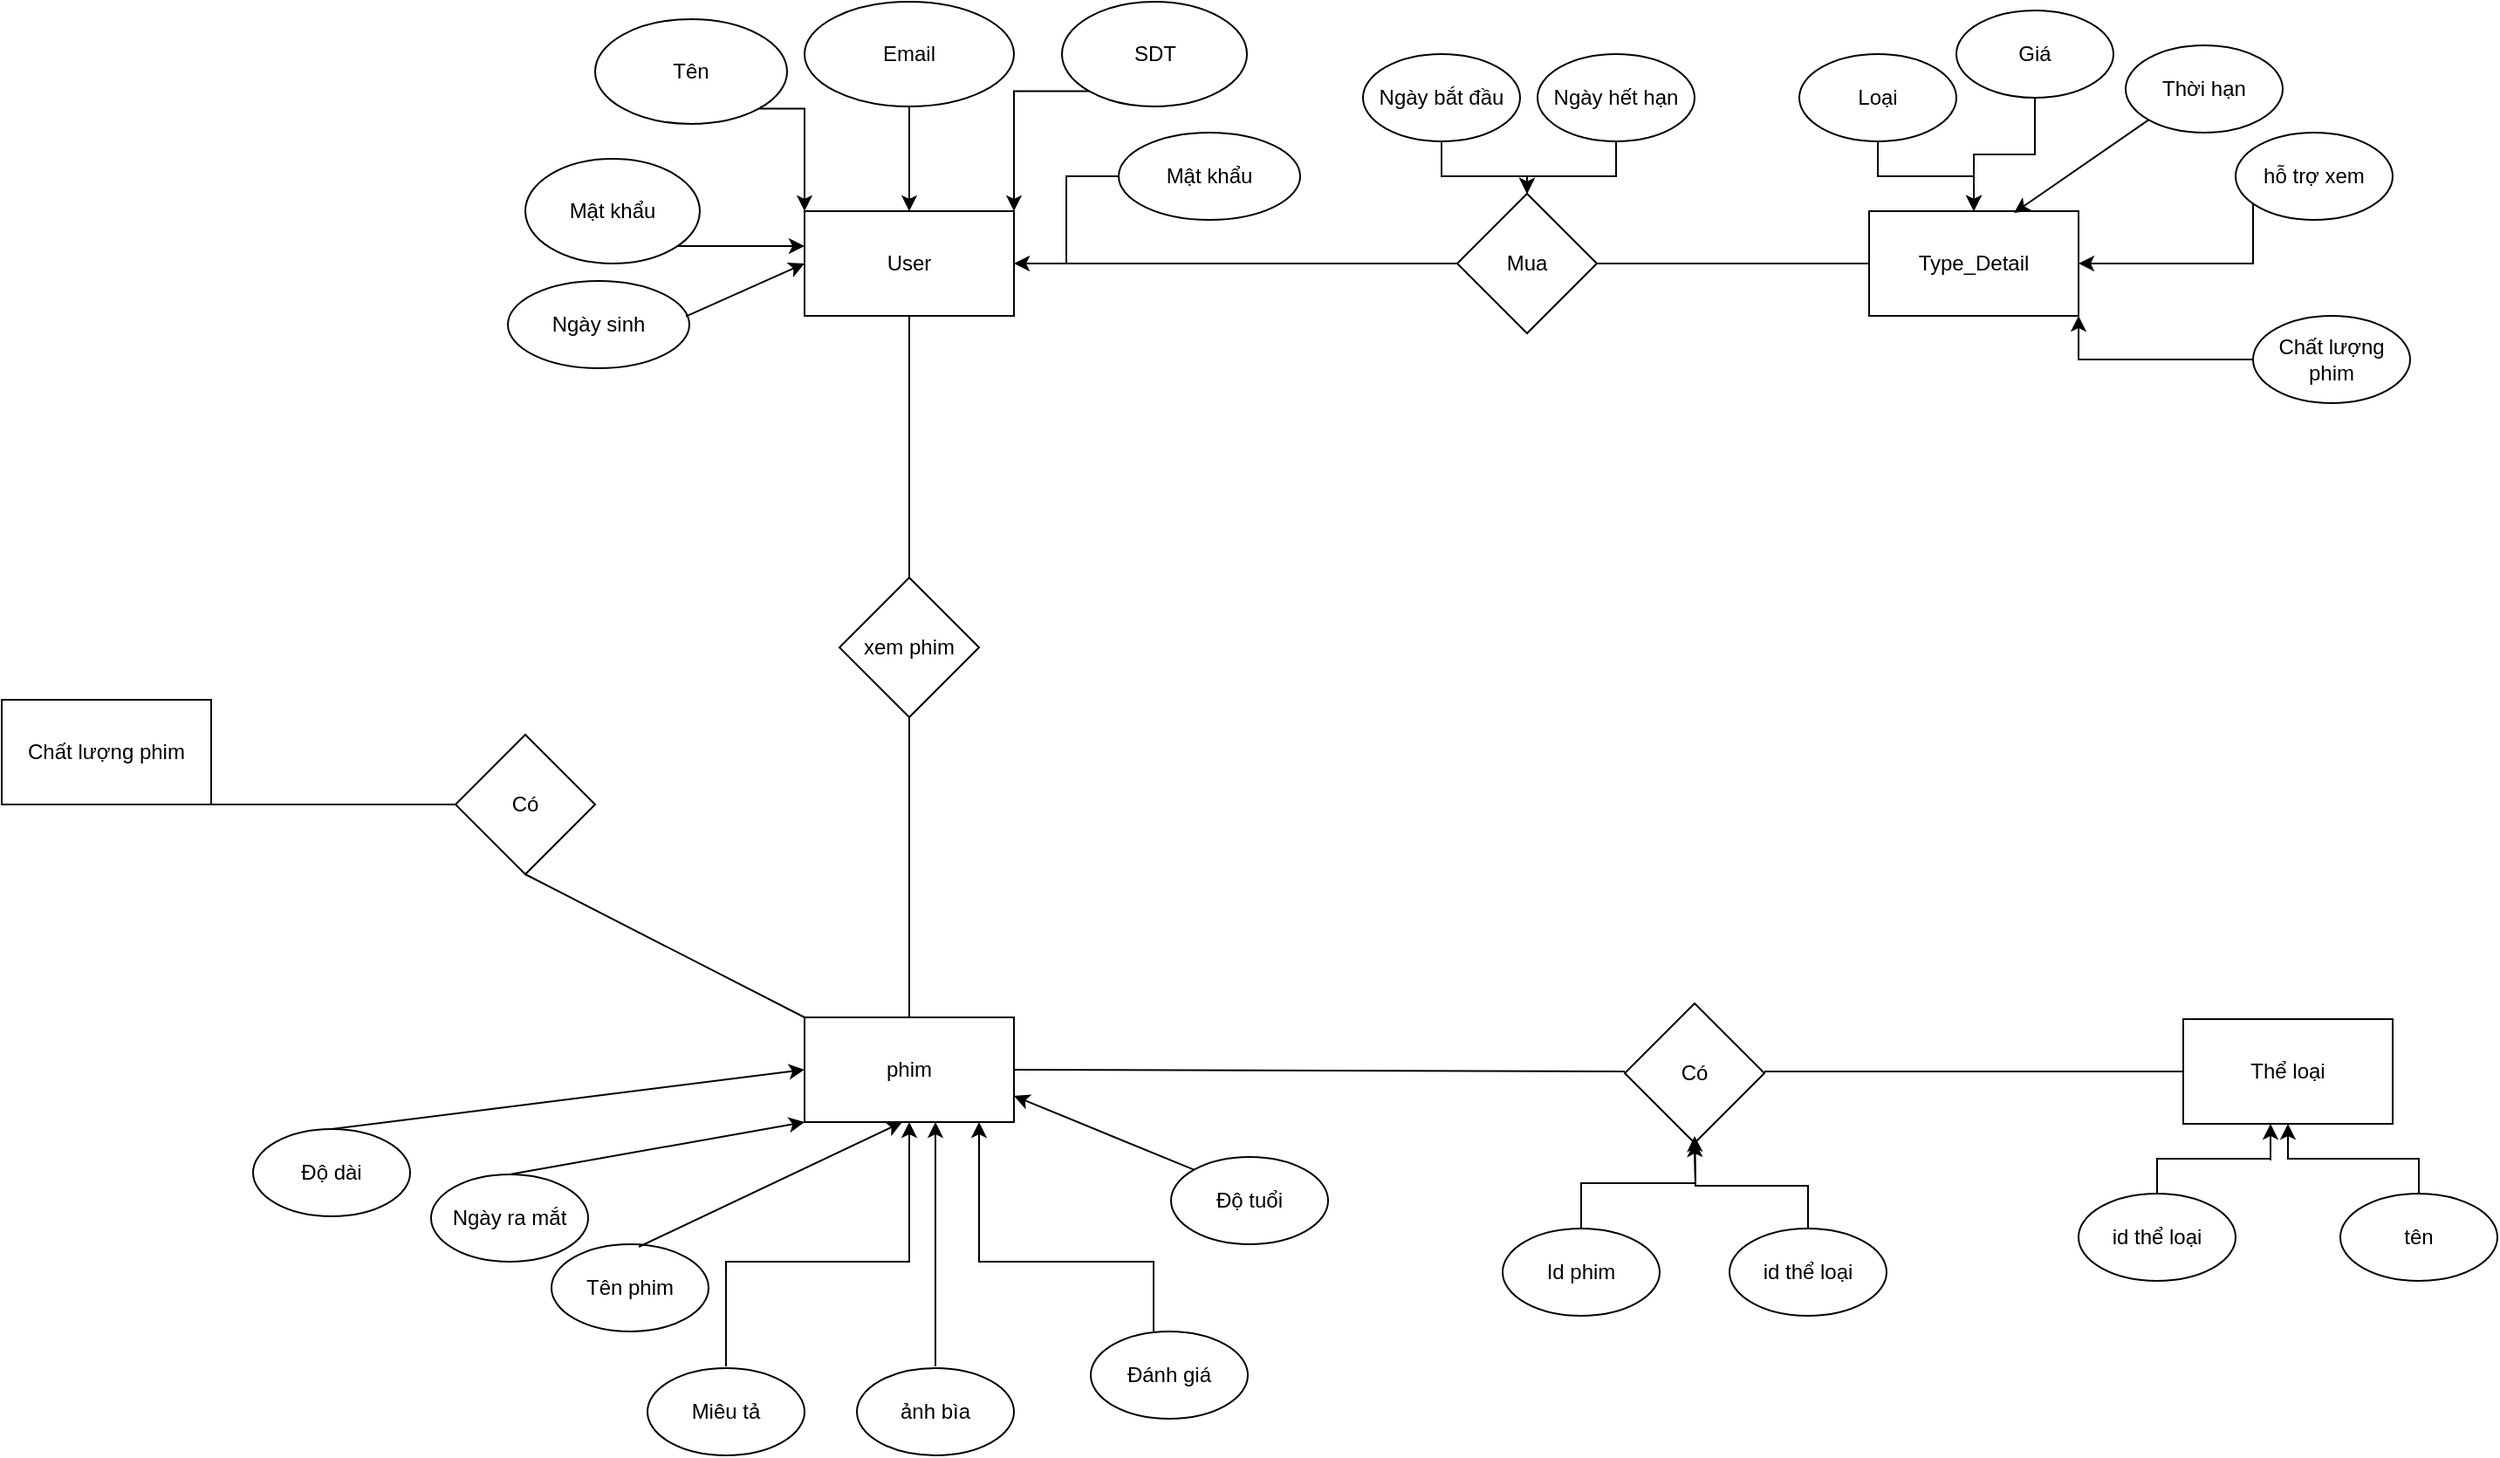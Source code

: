 <mxfile version="21.3.7" type="github">
  <diagram name="Trang-1" id="cnOSumTbthVu8hze1_SV">
    <mxGraphModel dx="2203" dy="664" grid="1" gridSize="10" guides="1" tooltips="1" connect="1" arrows="1" fold="1" page="1" pageScale="1" pageWidth="827" pageHeight="1169" math="0" shadow="0">
      <root>
        <mxCell id="0" />
        <mxCell id="1" parent="0" />
        <mxCell id="IhOkM0QZsy-EgQr038lC-6" value="User" style="rounded=0;whiteSpace=wrap;html=1;" parent="1" vertex="1">
          <mxGeometry x="160" y="130" width="120" height="60" as="geometry" />
        </mxCell>
        <mxCell id="0aDd8CedD71GwJp79W3B-3" style="edgeStyle=orthogonalEdgeStyle;rounded=0;orthogonalLoop=1;jettySize=auto;html=1;exitX=1;exitY=1;exitDx=0;exitDy=0;entryX=0;entryY=0;entryDx=0;entryDy=0;" edge="1" parent="1" source="IhOkM0QZsy-EgQr038lC-8" target="IhOkM0QZsy-EgQr038lC-6">
          <mxGeometry relative="1" as="geometry">
            <Array as="points">
              <mxPoint x="160" y="71" />
            </Array>
          </mxGeometry>
        </mxCell>
        <mxCell id="IhOkM0QZsy-EgQr038lC-8" value="Tên" style="ellipse;whiteSpace=wrap;html=1;" parent="1" vertex="1">
          <mxGeometry x="40" y="20" width="110" height="60" as="geometry" />
        </mxCell>
        <mxCell id="0aDd8CedD71GwJp79W3B-4" style="edgeStyle=orthogonalEdgeStyle;rounded=0;orthogonalLoop=1;jettySize=auto;html=1;exitX=0.5;exitY=1;exitDx=0;exitDy=0;entryX=0.5;entryY=0;entryDx=0;entryDy=0;" edge="1" parent="1" source="IhOkM0QZsy-EgQr038lC-9" target="IhOkM0QZsy-EgQr038lC-6">
          <mxGeometry relative="1" as="geometry">
            <Array as="points">
              <mxPoint x="220" y="60" />
            </Array>
          </mxGeometry>
        </mxCell>
        <mxCell id="IhOkM0QZsy-EgQr038lC-9" value="Email" style="ellipse;whiteSpace=wrap;html=1;" parent="1" vertex="1">
          <mxGeometry x="160" y="10" width="120" height="60" as="geometry" />
        </mxCell>
        <mxCell id="0aDd8CedD71GwJp79W3B-8" style="edgeStyle=orthogonalEdgeStyle;rounded=0;orthogonalLoop=1;jettySize=auto;html=1;exitX=0;exitY=1;exitDx=0;exitDy=0;entryX=1;entryY=0;entryDx=0;entryDy=0;" edge="1" parent="1" source="IhOkM0QZsy-EgQr038lC-10" target="IhOkM0QZsy-EgQr038lC-6">
          <mxGeometry relative="1" as="geometry" />
        </mxCell>
        <mxCell id="IhOkM0QZsy-EgQr038lC-10" value="SDT" style="ellipse;whiteSpace=wrap;html=1;" parent="1" vertex="1">
          <mxGeometry x="307.5" y="10" width="106" height="60" as="geometry" />
        </mxCell>
        <mxCell id="0aDd8CedD71GwJp79W3B-2" value="" style="edgeStyle=orthogonalEdgeStyle;rounded=0;orthogonalLoop=1;jettySize=auto;html=1;" edge="1" parent="1" source="IhOkM0QZsy-EgQr038lC-11" target="IhOkM0QZsy-EgQr038lC-6">
          <mxGeometry relative="1" as="geometry">
            <Array as="points">
              <mxPoint x="140" y="150" />
              <mxPoint x="140" y="150" />
            </Array>
          </mxGeometry>
        </mxCell>
        <mxCell id="IhOkM0QZsy-EgQr038lC-11" value="Mật khẩu" style="ellipse;whiteSpace=wrap;html=1;" parent="1" vertex="1">
          <mxGeometry y="100" width="100" height="60" as="geometry" />
        </mxCell>
        <mxCell id="0aDd8CedD71GwJp79W3B-9" style="edgeStyle=orthogonalEdgeStyle;rounded=0;orthogonalLoop=1;jettySize=auto;html=1;exitX=0;exitY=0.5;exitDx=0;exitDy=0;entryX=1;entryY=0.5;entryDx=0;entryDy=0;" edge="1" parent="1" source="IhOkM0QZsy-EgQr038lC-12" target="IhOkM0QZsy-EgQr038lC-6">
          <mxGeometry relative="1" as="geometry" />
        </mxCell>
        <mxCell id="IhOkM0QZsy-EgQr038lC-12" value="Mật khẩu" style="ellipse;whiteSpace=wrap;html=1;" parent="1" vertex="1">
          <mxGeometry x="340" y="85" width="104" height="50" as="geometry" />
        </mxCell>
        <mxCell id="IhOkM0QZsy-EgQr038lC-13" value="Ngày sinh" style="ellipse;whiteSpace=wrap;html=1;" parent="1" vertex="1">
          <mxGeometry x="-10" y="170" width="104" height="50" as="geometry" />
        </mxCell>
        <mxCell id="IhOkM0QZsy-EgQr038lC-14" value="" style="endArrow=classic;html=1;rounded=0;entryX=0;entryY=0.5;entryDx=0;entryDy=0;exitX=0.981;exitY=0.407;exitDx=0;exitDy=0;exitPerimeter=0;" parent="1" source="IhOkM0QZsy-EgQr038lC-13" target="IhOkM0QZsy-EgQr038lC-6" edge="1">
          <mxGeometry width="50" height="50" relative="1" as="geometry">
            <mxPoint x="110" y="180" as="sourcePoint" />
            <mxPoint x="150" y="130" as="targetPoint" />
          </mxGeometry>
        </mxCell>
        <mxCell id="0aDd8CedD71GwJp79W3B-13" value="Type_Detail" style="whiteSpace=wrap;html=1;rounded=0;" vertex="1" parent="1">
          <mxGeometry x="770" y="130" width="120" height="60" as="geometry" />
        </mxCell>
        <mxCell id="0aDd8CedD71GwJp79W3B-15" value="Mua" style="rhombus;whiteSpace=wrap;html=1;" vertex="1" parent="1">
          <mxGeometry x="534" y="120" width="80" height="80" as="geometry" />
        </mxCell>
        <mxCell id="0aDd8CedD71GwJp79W3B-20" value="" style="edgeStyle=orthogonalEdgeStyle;rounded=0;orthogonalLoop=1;jettySize=auto;html=1;" edge="1" parent="1" source="0aDd8CedD71GwJp79W3B-16" target="0aDd8CedD71GwJp79W3B-15">
          <mxGeometry relative="1" as="geometry" />
        </mxCell>
        <mxCell id="0aDd8CedD71GwJp79W3B-16" value="Ngày bắt đầu" style="ellipse;whiteSpace=wrap;html=1;" vertex="1" parent="1">
          <mxGeometry x="480" y="40" width="90" height="50" as="geometry" />
        </mxCell>
        <mxCell id="0aDd8CedD71GwJp79W3B-19" value="" style="edgeStyle=orthogonalEdgeStyle;rounded=0;orthogonalLoop=1;jettySize=auto;html=1;" edge="1" parent="1" source="0aDd8CedD71GwJp79W3B-18" target="0aDd8CedD71GwJp79W3B-15">
          <mxGeometry relative="1" as="geometry" />
        </mxCell>
        <mxCell id="0aDd8CedD71GwJp79W3B-18" value="Ngày hết hạn" style="ellipse;whiteSpace=wrap;html=1;" vertex="1" parent="1">
          <mxGeometry x="580" y="40" width="90" height="50" as="geometry" />
        </mxCell>
        <mxCell id="0aDd8CedD71GwJp79W3B-21" value="" style="endArrow=none;html=1;rounded=0;entryX=0;entryY=0.5;entryDx=0;entryDy=0;" edge="1" parent="1" target="0aDd8CedD71GwJp79W3B-15">
          <mxGeometry width="50" height="50" relative="1" as="geometry">
            <mxPoint x="290" y="160" as="sourcePoint" />
            <mxPoint x="580" y="170" as="targetPoint" />
          </mxGeometry>
        </mxCell>
        <mxCell id="0aDd8CedD71GwJp79W3B-22" value="" style="endArrow=none;html=1;rounded=0;entryX=1;entryY=0.5;entryDx=0;entryDy=0;exitX=0;exitY=0.5;exitDx=0;exitDy=0;" edge="1" parent="1" source="0aDd8CedD71GwJp79W3B-13" target="0aDd8CedD71GwJp79W3B-15">
          <mxGeometry width="50" height="50" relative="1" as="geometry">
            <mxPoint x="530" y="20" as="sourcePoint" />
            <mxPoint x="580" y="-30" as="targetPoint" />
          </mxGeometry>
        </mxCell>
        <mxCell id="0aDd8CedD71GwJp79W3B-30" value="" style="edgeStyle=orthogonalEdgeStyle;rounded=0;orthogonalLoop=1;jettySize=auto;html=1;" edge="1" parent="1" source="0aDd8CedD71GwJp79W3B-24" target="0aDd8CedD71GwJp79W3B-13">
          <mxGeometry relative="1" as="geometry" />
        </mxCell>
        <mxCell id="0aDd8CedD71GwJp79W3B-24" value="Loại" style="ellipse;whiteSpace=wrap;html=1;" vertex="1" parent="1">
          <mxGeometry x="730" y="40" width="90" height="50" as="geometry" />
        </mxCell>
        <mxCell id="0aDd8CedD71GwJp79W3B-31" value="" style="edgeStyle=orthogonalEdgeStyle;rounded=0;orthogonalLoop=1;jettySize=auto;html=1;" edge="1" parent="1" source="0aDd8CedD71GwJp79W3B-25" target="0aDd8CedD71GwJp79W3B-13">
          <mxGeometry relative="1" as="geometry" />
        </mxCell>
        <mxCell id="0aDd8CedD71GwJp79W3B-25" value="Giá" style="ellipse;whiteSpace=wrap;html=1;" vertex="1" parent="1">
          <mxGeometry x="820" y="15" width="90" height="50" as="geometry" />
        </mxCell>
        <mxCell id="0aDd8CedD71GwJp79W3B-28" value="Thời hạn" style="ellipse;whiteSpace=wrap;html=1;" vertex="1" parent="1">
          <mxGeometry x="917" y="35" width="90" height="50" as="geometry" />
        </mxCell>
        <mxCell id="0aDd8CedD71GwJp79W3B-34" value="" style="edgeStyle=orthogonalEdgeStyle;rounded=0;orthogonalLoop=1;jettySize=auto;html=1;exitX=0;exitY=0.5;exitDx=0;exitDy=0;" edge="1" parent="1" source="0aDd8CedD71GwJp79W3B-29" target="0aDd8CedD71GwJp79W3B-13">
          <mxGeometry relative="1" as="geometry">
            <Array as="points">
              <mxPoint x="990" y="160" />
            </Array>
          </mxGeometry>
        </mxCell>
        <mxCell id="0aDd8CedD71GwJp79W3B-29" value="hỗ trợ xem" style="ellipse;whiteSpace=wrap;html=1;" vertex="1" parent="1">
          <mxGeometry x="980" y="85" width="90" height="50" as="geometry" />
        </mxCell>
        <mxCell id="0aDd8CedD71GwJp79W3B-32" value="" style="endArrow=classic;html=1;rounded=0;entryX=0.692;entryY=0.017;entryDx=0;entryDy=0;entryPerimeter=0;exitX=0;exitY=1;exitDx=0;exitDy=0;" edge="1" parent="1" source="0aDd8CedD71GwJp79W3B-28" target="0aDd8CedD71GwJp79W3B-13">
          <mxGeometry width="50" height="50" relative="1" as="geometry">
            <mxPoint x="930" y="360" as="sourcePoint" />
            <mxPoint x="980" y="310" as="targetPoint" />
          </mxGeometry>
        </mxCell>
        <mxCell id="0aDd8CedD71GwJp79W3B-87" value="" style="group" vertex="1" connectable="0" parent="1">
          <mxGeometry x="-156" y="593" width="677" height="250" as="geometry" />
        </mxCell>
        <mxCell id="0aDd8CedD71GwJp79W3B-11" value="phim" style="rounded=0;whiteSpace=wrap;html=1;" vertex="1" parent="0aDd8CedD71GwJp79W3B-87">
          <mxGeometry x="316" y="-1" width="120" height="60" as="geometry" />
        </mxCell>
        <mxCell id="0aDd8CedD71GwJp79W3B-36" value="Tên phim" style="ellipse;whiteSpace=wrap;html=1;" vertex="1" parent="0aDd8CedD71GwJp79W3B-87">
          <mxGeometry x="171" y="129" width="90" height="50" as="geometry" />
        </mxCell>
        <mxCell id="0aDd8CedD71GwJp79W3B-40" value="" style="edgeStyle=orthogonalEdgeStyle;rounded=0;orthogonalLoop=1;jettySize=auto;html=1;" edge="1" parent="0aDd8CedD71GwJp79W3B-87" target="0aDd8CedD71GwJp79W3B-11">
          <mxGeometry relative="1" as="geometry">
            <mxPoint x="271" y="199" as="sourcePoint" />
            <Array as="points">
              <mxPoint x="271" y="139" />
              <mxPoint x="376" y="139" />
            </Array>
          </mxGeometry>
        </mxCell>
        <mxCell id="0aDd8CedD71GwJp79W3B-38" value="Miêu tả" style="ellipse;whiteSpace=wrap;html=1;" vertex="1" parent="0aDd8CedD71GwJp79W3B-87">
          <mxGeometry x="226" y="200" width="90" height="50" as="geometry" />
        </mxCell>
        <mxCell id="0aDd8CedD71GwJp79W3B-41" value="ảnh bìa" style="ellipse;whiteSpace=wrap;html=1;" vertex="1" parent="0aDd8CedD71GwJp79W3B-87">
          <mxGeometry x="346" y="200" width="90" height="50" as="geometry" />
        </mxCell>
        <mxCell id="0aDd8CedD71GwJp79W3B-42" value="" style="endArrow=classic;html=1;rounded=0;exitX=0.5;exitY=0;exitDx=0;exitDy=0;entryX=0.5;entryY=1;entryDx=0;entryDy=0;" edge="1" parent="0aDd8CedD71GwJp79W3B-87">
          <mxGeometry width="50" height="50" relative="1" as="geometry">
            <mxPoint x="391" y="199" as="sourcePoint" />
            <mxPoint x="391" y="59" as="targetPoint" />
            <Array as="points">
              <mxPoint x="391" y="159" />
            </Array>
          </mxGeometry>
        </mxCell>
        <mxCell id="0aDd8CedD71GwJp79W3B-43" value="Đánh giá" style="ellipse;whiteSpace=wrap;html=1;" vertex="1" parent="0aDd8CedD71GwJp79W3B-87">
          <mxGeometry x="480" y="179" width="90" height="50" as="geometry" />
        </mxCell>
        <mxCell id="0aDd8CedD71GwJp79W3B-44" value="" style="endArrow=classic;html=1;rounded=0;" edge="1" parent="0aDd8CedD71GwJp79W3B-87">
          <mxGeometry width="50" height="50" relative="1" as="geometry">
            <mxPoint x="516" y="179" as="sourcePoint" />
            <mxPoint x="416" y="59" as="targetPoint" />
            <Array as="points">
              <mxPoint x="516" y="139" />
              <mxPoint x="496" y="139" />
              <mxPoint x="466" y="139" />
              <mxPoint x="416" y="139" />
            </Array>
          </mxGeometry>
        </mxCell>
        <mxCell id="0aDd8CedD71GwJp79W3B-47" value="Độ tuổi" style="ellipse;whiteSpace=wrap;html=1;" vertex="1" parent="0aDd8CedD71GwJp79W3B-87">
          <mxGeometry x="526" y="79" width="90" height="50" as="geometry" />
        </mxCell>
        <mxCell id="0aDd8CedD71GwJp79W3B-48" value="" style="endArrow=classic;html=1;rounded=0;exitX=0;exitY=0;exitDx=0;exitDy=0;entryX=1;entryY=0.75;entryDx=0;entryDy=0;" edge="1" parent="0aDd8CedD71GwJp79W3B-87" source="0aDd8CedD71GwJp79W3B-47" target="0aDd8CedD71GwJp79W3B-11">
          <mxGeometry width="50" height="50" relative="1" as="geometry">
            <mxPoint x="482" y="9" as="sourcePoint" />
            <mxPoint x="532" y="-41" as="targetPoint" />
          </mxGeometry>
        </mxCell>
        <mxCell id="0aDd8CedD71GwJp79W3B-49" value="Ngày ra mắt" style="ellipse;whiteSpace=wrap;html=1;" vertex="1" parent="0aDd8CedD71GwJp79W3B-87">
          <mxGeometry x="102" y="89" width="90" height="50" as="geometry" />
        </mxCell>
        <mxCell id="0aDd8CedD71GwJp79W3B-50" value="" style="endArrow=classic;html=1;rounded=0;exitX=0.5;exitY=0;exitDx=0;exitDy=0;entryX=0;entryY=1;entryDx=0;entryDy=0;" edge="1" parent="0aDd8CedD71GwJp79W3B-87" source="0aDd8CedD71GwJp79W3B-49" target="0aDd8CedD71GwJp79W3B-11">
          <mxGeometry width="50" height="50" relative="1" as="geometry">
            <mxPoint x="90" y="103" as="sourcePoint" />
            <mxPoint x="32" y="159" as="targetPoint" />
          </mxGeometry>
        </mxCell>
        <mxCell id="0aDd8CedD71GwJp79W3B-51" value="Độ dài" style="ellipse;whiteSpace=wrap;html=1;" vertex="1" parent="0aDd8CedD71GwJp79W3B-87">
          <mxGeometry y="63" width="90" height="50" as="geometry" />
        </mxCell>
        <mxCell id="0aDd8CedD71GwJp79W3B-52" value="" style="endArrow=classic;html=1;rounded=0;exitX=0.5;exitY=0;exitDx=0;exitDy=0;entryX=0;entryY=0.5;entryDx=0;entryDy=0;" edge="1" parent="0aDd8CedD71GwJp79W3B-87" source="0aDd8CedD71GwJp79W3B-51" target="0aDd8CedD71GwJp79W3B-11">
          <mxGeometry width="50" height="50" relative="1" as="geometry">
            <mxPoint x="-20" y="-57" as="sourcePoint" />
            <mxPoint x="-78" y="-1" as="targetPoint" />
          </mxGeometry>
        </mxCell>
        <mxCell id="0aDd8CedD71GwJp79W3B-53" value="" style="endArrow=classic;html=1;rounded=0;exitX=0.556;exitY=0.03;exitDx=0;exitDy=0;exitPerimeter=0;" edge="1" parent="0aDd8CedD71GwJp79W3B-87" source="0aDd8CedD71GwJp79W3B-36">
          <mxGeometry width="50" height="50" relative="1" as="geometry">
            <mxPoint x="163.5" y="101.5" as="sourcePoint" />
            <mxPoint x="372" y="59" as="targetPoint" />
          </mxGeometry>
        </mxCell>
        <mxCell id="0aDd8CedD71GwJp79W3B-91" value="" style="endArrow=none;html=1;rounded=0;exitX=1;exitY=0.5;exitDx=0;exitDy=0;entryX=0;entryY=0.5;entryDx=0;entryDy=0;" edge="1" parent="1" source="0aDd8CedD71GwJp79W3B-11">
          <mxGeometry width="50" height="50" relative="1" as="geometry">
            <mxPoint x="550" y="623" as="sourcePoint" />
            <mxPoint x="630" y="623" as="targetPoint" />
          </mxGeometry>
        </mxCell>
        <mxCell id="0aDd8CedD71GwJp79W3B-93" value="" style="endArrow=none;html=1;rounded=0;exitX=1;exitY=0.5;exitDx=0;exitDy=0;entryX=0;entryY=0.5;entryDx=0;entryDy=0;" edge="1" parent="1" target="0aDd8CedD71GwJp79W3B-92">
          <mxGeometry width="50" height="50" relative="1" as="geometry">
            <mxPoint x="710" y="623" as="sourcePoint" />
            <mxPoint x="960" y="633" as="targetPoint" />
          </mxGeometry>
        </mxCell>
        <mxCell id="0aDd8CedD71GwJp79W3B-107" value="" style="group" vertex="1" connectable="0" parent="1">
          <mxGeometry x="890" y="593" width="240" height="150" as="geometry" />
        </mxCell>
        <mxCell id="0aDd8CedD71GwJp79W3B-92" value="Thể loại" style="rounded=0;whiteSpace=wrap;html=1;" vertex="1" parent="0aDd8CedD71GwJp79W3B-107">
          <mxGeometry x="60" width="120" height="60" as="geometry" />
        </mxCell>
        <mxCell id="0aDd8CedD71GwJp79W3B-106" style="edgeStyle=orthogonalEdgeStyle;rounded=0;orthogonalLoop=1;jettySize=auto;html=1;exitX=0.5;exitY=0;exitDx=0;exitDy=0;" edge="1" parent="0aDd8CedD71GwJp79W3B-107" source="0aDd8CedD71GwJp79W3B-103">
          <mxGeometry relative="1" as="geometry">
            <mxPoint x="110" y="60" as="targetPoint" />
          </mxGeometry>
        </mxCell>
        <mxCell id="0aDd8CedD71GwJp79W3B-103" value="id thể loại" style="ellipse;whiteSpace=wrap;html=1;" vertex="1" parent="0aDd8CedD71GwJp79W3B-107">
          <mxGeometry y="100" width="90" height="50" as="geometry" />
        </mxCell>
        <mxCell id="0aDd8CedD71GwJp79W3B-105" style="edgeStyle=orthogonalEdgeStyle;rounded=0;orthogonalLoop=1;jettySize=auto;html=1;entryX=0.5;entryY=1;entryDx=0;entryDy=0;" edge="1" parent="0aDd8CedD71GwJp79W3B-107" source="0aDd8CedD71GwJp79W3B-104" target="0aDd8CedD71GwJp79W3B-92">
          <mxGeometry relative="1" as="geometry" />
        </mxCell>
        <mxCell id="0aDd8CedD71GwJp79W3B-104" value="tên" style="ellipse;whiteSpace=wrap;html=1;" vertex="1" parent="0aDd8CedD71GwJp79W3B-107">
          <mxGeometry x="150" y="100" width="90" height="50" as="geometry" />
        </mxCell>
        <mxCell id="0aDd8CedD71GwJp79W3B-108" value="" style="group" vertex="1" connectable="0" parent="1">
          <mxGeometry x="560" y="584" width="220" height="180" as="geometry" />
        </mxCell>
        <mxCell id="0aDd8CedD71GwJp79W3B-88" value="Có" style="rhombus;whiteSpace=wrap;html=1;" vertex="1" parent="0aDd8CedD71GwJp79W3B-108">
          <mxGeometry x="70" width="80" height="80" as="geometry" />
        </mxCell>
        <mxCell id="0aDd8CedD71GwJp79W3B-136" style="edgeStyle=orthogonalEdgeStyle;rounded=0;orthogonalLoop=1;jettySize=auto;html=1;exitX=0.5;exitY=0;exitDx=0;exitDy=0;" edge="1" parent="0aDd8CedD71GwJp79W3B-108" source="0aDd8CedD71GwJp79W3B-95">
          <mxGeometry relative="1" as="geometry">
            <mxPoint x="110" y="76" as="targetPoint" />
          </mxGeometry>
        </mxCell>
        <mxCell id="0aDd8CedD71GwJp79W3B-95" value="Id phim" style="ellipse;whiteSpace=wrap;html=1;" vertex="1" parent="0aDd8CedD71GwJp79W3B-108">
          <mxGeometry y="129" width="90" height="50" as="geometry" />
        </mxCell>
        <mxCell id="0aDd8CedD71GwJp79W3B-101" style="edgeStyle=orthogonalEdgeStyle;rounded=0;orthogonalLoop=1;jettySize=auto;html=1;exitX=0.5;exitY=0;exitDx=0;exitDy=0;" edge="1" parent="0aDd8CedD71GwJp79W3B-108" source="0aDd8CedD71GwJp79W3B-99">
          <mxGeometry relative="1" as="geometry">
            <mxPoint x="110.0" y="79" as="targetPoint" />
          </mxGeometry>
        </mxCell>
        <mxCell id="0aDd8CedD71GwJp79W3B-99" value="id thể loại" style="ellipse;whiteSpace=wrap;html=1;" vertex="1" parent="0aDd8CedD71GwJp79W3B-108">
          <mxGeometry x="130" y="129" width="90" height="50" as="geometry" />
        </mxCell>
        <mxCell id="0aDd8CedD71GwJp79W3B-116" value="" style="endArrow=none;html=1;rounded=0;entryX=0.5;entryY=0;entryDx=0;entryDy=0;exitX=0.5;exitY=1;exitDx=0;exitDy=0;" edge="1" parent="1" source="0aDd8CedD71GwJp79W3B-127" target="0aDd8CedD71GwJp79W3B-11">
          <mxGeometry width="50" height="50" relative="1" as="geometry">
            <mxPoint x="233" y="520" as="sourcePoint" />
            <mxPoint x="184" y="690" as="targetPoint" />
          </mxGeometry>
        </mxCell>
        <mxCell id="0aDd8CedD71GwJp79W3B-123" style="edgeStyle=orthogonalEdgeStyle;rounded=0;orthogonalLoop=1;jettySize=auto;html=1;entryX=1;entryY=1;entryDx=0;entryDy=0;" edge="1" parent="1" source="0aDd8CedD71GwJp79W3B-122" target="0aDd8CedD71GwJp79W3B-13">
          <mxGeometry relative="1" as="geometry" />
        </mxCell>
        <mxCell id="0aDd8CedD71GwJp79W3B-122" value="Chất lượng phim" style="ellipse;whiteSpace=wrap;html=1;" vertex="1" parent="1">
          <mxGeometry x="990" y="190" width="90" height="50" as="geometry" />
        </mxCell>
        <mxCell id="0aDd8CedD71GwJp79W3B-127" value="xem phim" style="rhombus;whiteSpace=wrap;html=1;" vertex="1" parent="1">
          <mxGeometry x="180" y="340" width="80" height="80" as="geometry" />
        </mxCell>
        <mxCell id="0aDd8CedD71GwJp79W3B-129" value="" style="endArrow=none;html=1;rounded=0;exitX=0.5;exitY=0;exitDx=0;exitDy=0;entryX=0.5;entryY=1;entryDx=0;entryDy=0;" edge="1" parent="1" source="0aDd8CedD71GwJp79W3B-127" target="IhOkM0QZsy-EgQr038lC-6">
          <mxGeometry width="50" height="50" relative="1" as="geometry">
            <mxPoint x="400" y="500" as="sourcePoint" />
            <mxPoint x="450" y="450" as="targetPoint" />
          </mxGeometry>
        </mxCell>
        <mxCell id="0aDd8CedD71GwJp79W3B-139" value="Có" style="rhombus;whiteSpace=wrap;html=1;" vertex="1" parent="1">
          <mxGeometry x="-40" y="430" width="80" height="80" as="geometry" />
        </mxCell>
        <mxCell id="0aDd8CedD71GwJp79W3B-140" value="Chất lượng phim" style="rounded=0;whiteSpace=wrap;html=1;" vertex="1" parent="1">
          <mxGeometry x="-300" y="410" width="120" height="60" as="geometry" />
        </mxCell>
        <mxCell id="0aDd8CedD71GwJp79W3B-141" value="" style="endArrow=none;html=1;rounded=0;exitX=0.5;exitY=1;exitDx=0;exitDy=0;entryX=0;entryY=0;entryDx=0;entryDy=0;" edge="1" parent="1" source="0aDd8CedD71GwJp79W3B-139" target="0aDd8CedD71GwJp79W3B-11">
          <mxGeometry width="50" height="50" relative="1" as="geometry">
            <mxPoint x="290" y="450" as="sourcePoint" />
            <mxPoint x="340" y="400" as="targetPoint" />
          </mxGeometry>
        </mxCell>
        <mxCell id="0aDd8CedD71GwJp79W3B-143" value="" style="endArrow=none;html=1;rounded=0;exitX=1;exitY=1;exitDx=0;exitDy=0;entryX=0;entryY=0.5;entryDx=0;entryDy=0;" edge="1" parent="1" source="0aDd8CedD71GwJp79W3B-140" target="0aDd8CedD71GwJp79W3B-139">
          <mxGeometry width="50" height="50" relative="1" as="geometry">
            <mxPoint x="290" y="450" as="sourcePoint" />
            <mxPoint x="340" y="400" as="targetPoint" />
          </mxGeometry>
        </mxCell>
      </root>
    </mxGraphModel>
  </diagram>
</mxfile>
